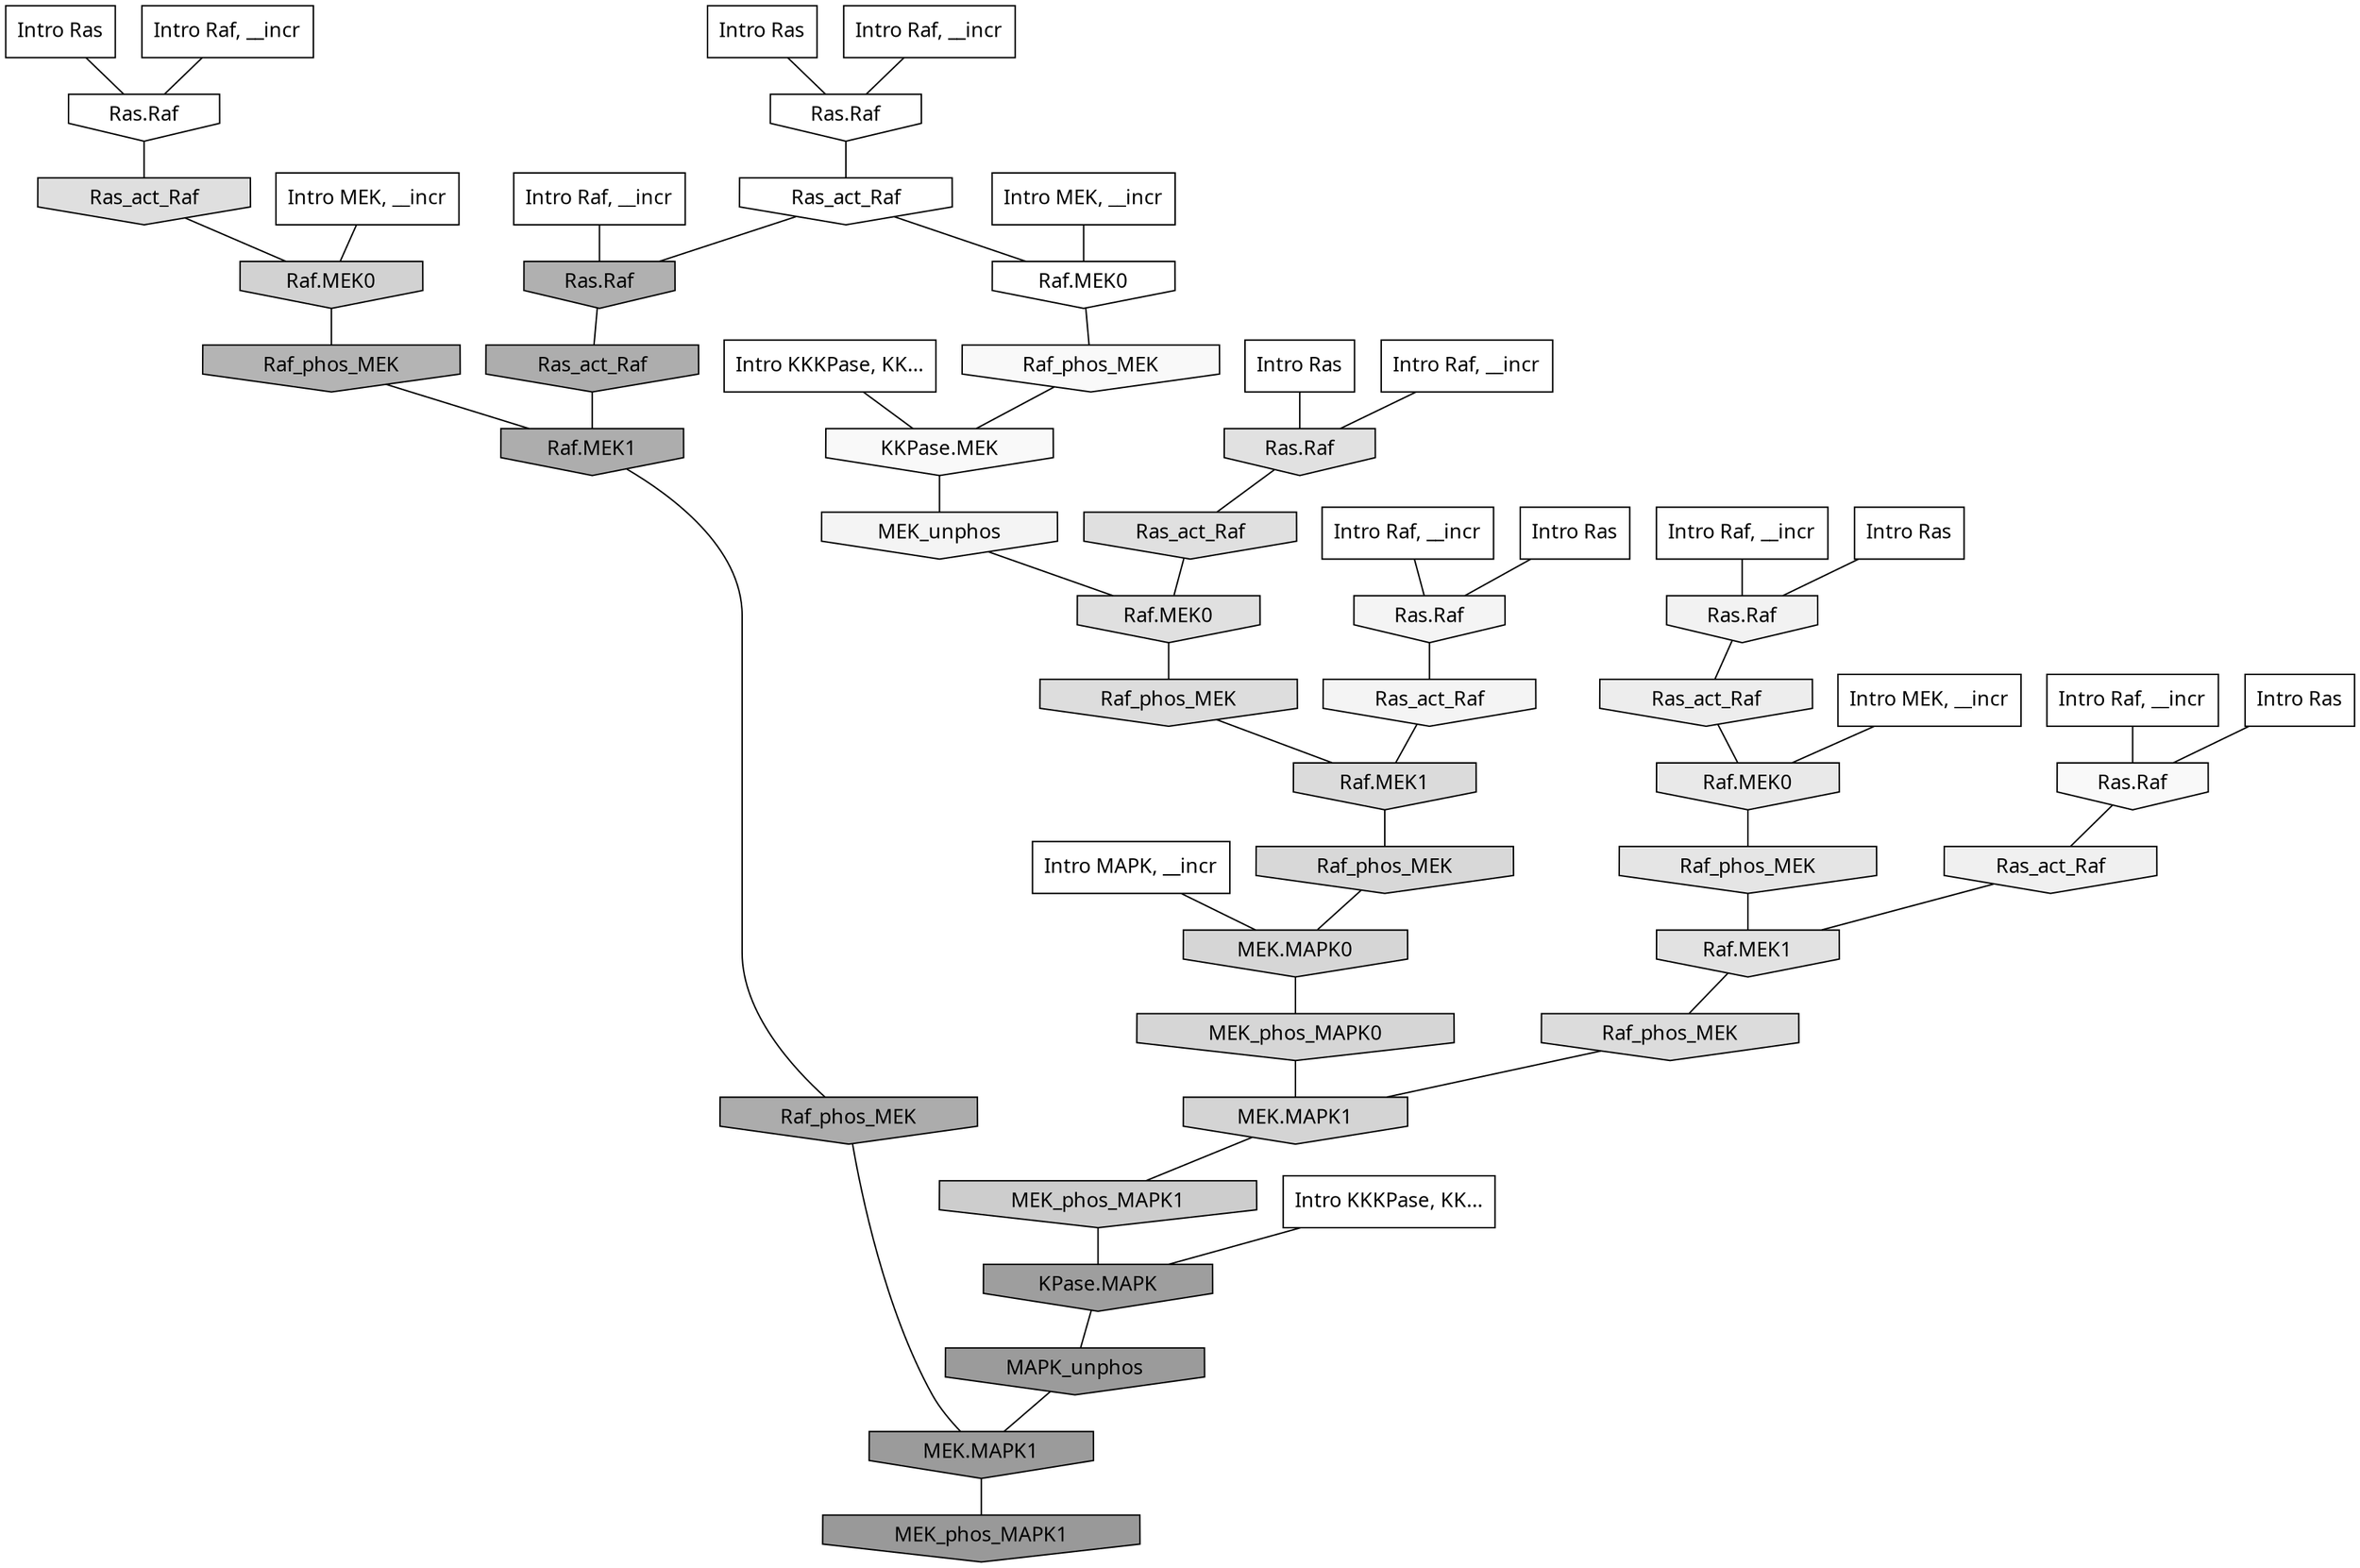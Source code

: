 digraph G{
  rankdir="TB";
  ranksep=0.30;
  node [fontname="CMU Serif"];
  edge [fontname="CMU Serif"];
  
  24 [label="Intro Ras", shape=rectangle, style=filled, fillcolor="0.000 0.000 1.000"]
  
  45 [label="Intro Ras", shape=rectangle, style=filled, fillcolor="0.000 0.000 1.000"]
  
  50 [label="Intro Ras", shape=rectangle, style=filled, fillcolor="0.000 0.000 1.000"]
  
  56 [label="Intro Ras", shape=rectangle, style=filled, fillcolor="0.000 0.000 1.000"]
  
  80 [label="Intro Ras", shape=rectangle, style=filled, fillcolor="0.000 0.000 1.000"]
  
  99 [label="Intro Ras", shape=rectangle, style=filled, fillcolor="0.000 0.000 1.000"]
  
  193 [label="Intro Raf, __incr", shape=rectangle, style=filled, fillcolor="0.000 0.000 1.000"]
  
  342 [label="Intro Raf, __incr", shape=rectangle, style=filled, fillcolor="0.000 0.000 1.000"]
  
  477 [label="Intro Raf, __incr", shape=rectangle, style=filled, fillcolor="0.000 0.000 1.000"]
  
  547 [label="Intro Raf, __incr", shape=rectangle, style=filled, fillcolor="0.000 0.000 1.000"]
  
  869 [label="Intro Raf, __incr", shape=rectangle, style=filled, fillcolor="0.000 0.000 1.000"]
  
  935 [label="Intro Raf, __incr", shape=rectangle, style=filled, fillcolor="0.000 0.000 1.000"]
  
  943 [label="Intro Raf, __incr", shape=rectangle, style=filled, fillcolor="0.000 0.000 1.000"]
  
  1209 [label="Intro MEK, __incr", shape=rectangle, style=filled, fillcolor="0.000 0.000 1.000"]
  
  1891 [label="Intro MEK, __incr", shape=rectangle, style=filled, fillcolor="0.000 0.000 1.000"]
  
  1943 [label="Intro MEK, __incr", shape=rectangle, style=filled, fillcolor="0.000 0.000 1.000"]
  
  2187 [label="Intro MAPK, __incr", shape=rectangle, style=filled, fillcolor="0.000 0.000 1.000"]
  
  3105 [label="Intro KKKPase, KK...", shape=rectangle, style=filled, fillcolor="0.000 0.000 1.000"]
  
  3116 [label="Intro KKKPase, KK...", shape=rectangle, style=filled, fillcolor="0.000 0.000 1.000"]
  
  3206 [label="Ras.Raf", shape=invhouse, style=filled, fillcolor="0.000 0.000 1.000"]
  
  3308 [label="Ras_act_Raf", shape=invhouse, style=filled, fillcolor="0.000 0.000 0.999"]
  
  3331 [label="Ras.Raf", shape=invhouse, style=filled, fillcolor="0.000 0.000 0.999"]
  
  3350 [label="Raf.MEK0", shape=invhouse, style=filled, fillcolor="0.000 0.000 0.997"]
  
  3623 [label="Ras.Raf", shape=invhouse, style=filled, fillcolor="0.000 0.000 0.976"]
  
  3673 [label="Raf_phos_MEK", shape=invhouse, style=filled, fillcolor="0.000 0.000 0.973"]
  
  3680 [label="KKPase.MEK", shape=invhouse, style=filled, fillcolor="0.000 0.000 0.973"]
  
  4167 [label="MEK_unphos", shape=invhouse, style=filled, fillcolor="0.000 0.000 0.956"]
  
  4181 [label="Ras.Raf", shape=invhouse, style=filled, fillcolor="0.000 0.000 0.955"]
  
  4208 [label="Ras_act_Raf", shape=invhouse, style=filled, fillcolor="0.000 0.000 0.954"]
  
  4401 [label="Ras.Raf", shape=invhouse, style=filled, fillcolor="0.000 0.000 0.947"]
  
  4607 [label="Ras_act_Raf", shape=invhouse, style=filled, fillcolor="0.000 0.000 0.939"]
  
  4972 [label="Ras_act_Raf", shape=invhouse, style=filled, fillcolor="0.000 0.000 0.928"]
  
  5511 [label="Raf.MEK0", shape=invhouse, style=filled, fillcolor="0.000 0.000 0.912"]
  
  6034 [label="Raf_phos_MEK", shape=invhouse, style=filled, fillcolor="0.000 0.000 0.897"]
  
  6584 [label="Raf.MEK1", shape=invhouse, style=filled, fillcolor="0.000 0.000 0.884"]
  
  6755 [label="Ras.Raf", shape=invhouse, style=filled, fillcolor="0.000 0.000 0.881"]
  
  6894 [label="Ras_act_Raf", shape=invhouse, style=filled, fillcolor="0.000 0.000 0.878"]
  
  6899 [label="Raf.MEK0", shape=invhouse, style=filled, fillcolor="0.000 0.000 0.878"]
  
  7249 [label="Ras_act_Raf", shape=invhouse, style=filled, fillcolor="0.000 0.000 0.872"]
  
  7600 [label="Raf_phos_MEK", shape=invhouse, style=filled, fillcolor="0.000 0.000 0.867"]
  
  7831 [label="Raf_phos_MEK", shape=invhouse, style=filled, fillcolor="0.000 0.000 0.863"]
  
  8287 [label="Raf.MEK1", shape=invhouse, style=filled, fillcolor="0.000 0.000 0.856"]
  
  8927 [label="Raf_phos_MEK", shape=invhouse, style=filled, fillcolor="0.000 0.000 0.846"]
  
  9529 [label="MEK.MAPK0", shape=invhouse, style=filled, fillcolor="0.000 0.000 0.838"]
  
  9591 [label="MEK_phos_MAPK0", shape=invhouse, style=filled, fillcolor="0.000 0.000 0.837"]
  
  10177 [label="MEK.MAPK1", shape=invhouse, style=filled, fillcolor="0.000 0.000 0.830"]
  
  10778 [label="Raf.MEK0", shape=invhouse, style=filled, fillcolor="0.000 0.000 0.824"]
  
  12993 [label="MEK_phos_MAPK1", shape=invhouse, style=filled, fillcolor="0.000 0.000 0.804"]
  
  19743 [label="Raf_phos_MEK", shape=invhouse, style=filled, fillcolor="0.000 0.000 0.707"]
  
  20341 [label="Ras.Raf", shape=invhouse, style=filled, fillcolor="0.000 0.000 0.689"]
  
  20724 [label="Ras_act_Raf", shape=invhouse, style=filled, fillcolor="0.000 0.000 0.677"]
  
  20726 [label="Raf.MEK1", shape=invhouse, style=filled, fillcolor="0.000 0.000 0.677"]
  
  20810 [label="Raf_phos_MEK", shape=invhouse, style=filled, fillcolor="0.000 0.000 0.674"]
  
  22390 [label="KPase.MAPK", shape=invhouse, style=filled, fillcolor="0.000 0.000 0.620"]
  
  22765 [label="MAPK_unphos", shape=invhouse, style=filled, fillcolor="0.000 0.000 0.606"]
  
  22767 [label="MEK.MAPK1", shape=invhouse, style=filled, fillcolor="0.000 0.000 0.606"]
  
  22972 [label="MEK_phos_MAPK1", shape=invhouse, style=filled, fillcolor="0.000 0.000 0.600"]
  
  
  22767 -> 22972 [dir=none, color="0.000 0.000 0.000"] 
  22765 -> 22767 [dir=none, color="0.000 0.000 0.000"] 
  22390 -> 22765 [dir=none, color="0.000 0.000 0.000"] 
  20810 -> 22767 [dir=none, color="0.000 0.000 0.000"] 
  20726 -> 20810 [dir=none, color="0.000 0.000 0.000"] 
  20724 -> 20726 [dir=none, color="0.000 0.000 0.000"] 
  20341 -> 20724 [dir=none, color="0.000 0.000 0.000"] 
  19743 -> 20726 [dir=none, color="0.000 0.000 0.000"] 
  12993 -> 22390 [dir=none, color="0.000 0.000 0.000"] 
  10778 -> 19743 [dir=none, color="0.000 0.000 0.000"] 
  10177 -> 12993 [dir=none, color="0.000 0.000 0.000"] 
  9591 -> 10177 [dir=none, color="0.000 0.000 0.000"] 
  9529 -> 9591 [dir=none, color="0.000 0.000 0.000"] 
  8927 -> 9529 [dir=none, color="0.000 0.000 0.000"] 
  8287 -> 8927 [dir=none, color="0.000 0.000 0.000"] 
  7831 -> 10177 [dir=none, color="0.000 0.000 0.000"] 
  7600 -> 8287 [dir=none, color="0.000 0.000 0.000"] 
  7249 -> 10778 [dir=none, color="0.000 0.000 0.000"] 
  6899 -> 7600 [dir=none, color="0.000 0.000 0.000"] 
  6894 -> 6899 [dir=none, color="0.000 0.000 0.000"] 
  6755 -> 6894 [dir=none, color="0.000 0.000 0.000"] 
  6584 -> 7831 [dir=none, color="0.000 0.000 0.000"] 
  6034 -> 6584 [dir=none, color="0.000 0.000 0.000"] 
  5511 -> 6034 [dir=none, color="0.000 0.000 0.000"] 
  4972 -> 5511 [dir=none, color="0.000 0.000 0.000"] 
  4607 -> 6584 [dir=none, color="0.000 0.000 0.000"] 
  4401 -> 4972 [dir=none, color="0.000 0.000 0.000"] 
  4208 -> 8287 [dir=none, color="0.000 0.000 0.000"] 
  4181 -> 4208 [dir=none, color="0.000 0.000 0.000"] 
  4167 -> 6899 [dir=none, color="0.000 0.000 0.000"] 
  3680 -> 4167 [dir=none, color="0.000 0.000 0.000"] 
  3673 -> 3680 [dir=none, color="0.000 0.000 0.000"] 
  3623 -> 4607 [dir=none, color="0.000 0.000 0.000"] 
  3350 -> 3673 [dir=none, color="0.000 0.000 0.000"] 
  3331 -> 7249 [dir=none, color="0.000 0.000 0.000"] 
  3308 -> 3350 [dir=none, color="0.000 0.000 0.000"] 
  3308 -> 20341 [dir=none, color="0.000 0.000 0.000"] 
  3206 -> 3308 [dir=none, color="0.000 0.000 0.000"] 
  3116 -> 3680 [dir=none, color="0.000 0.000 0.000"] 
  3105 -> 22390 [dir=none, color="0.000 0.000 0.000"] 
  2187 -> 9529 [dir=none, color="0.000 0.000 0.000"] 
  1943 -> 3350 [dir=none, color="0.000 0.000 0.000"] 
  1891 -> 5511 [dir=none, color="0.000 0.000 0.000"] 
  1209 -> 10778 [dir=none, color="0.000 0.000 0.000"] 
  943 -> 6755 [dir=none, color="0.000 0.000 0.000"] 
  935 -> 4181 [dir=none, color="0.000 0.000 0.000"] 
  869 -> 3206 [dir=none, color="0.000 0.000 0.000"] 
  547 -> 3331 [dir=none, color="0.000 0.000 0.000"] 
  477 -> 4401 [dir=none, color="0.000 0.000 0.000"] 
  342 -> 20341 [dir=none, color="0.000 0.000 0.000"] 
  193 -> 3623 [dir=none, color="0.000 0.000 0.000"] 
  99 -> 3206 [dir=none, color="0.000 0.000 0.000"] 
  80 -> 4181 [dir=none, color="0.000 0.000 0.000"] 
  56 -> 3331 [dir=none, color="0.000 0.000 0.000"] 
  50 -> 4401 [dir=none, color="0.000 0.000 0.000"] 
  45 -> 6755 [dir=none, color="0.000 0.000 0.000"] 
  24 -> 3623 [dir=none, color="0.000 0.000 0.000"] 
  
  }
